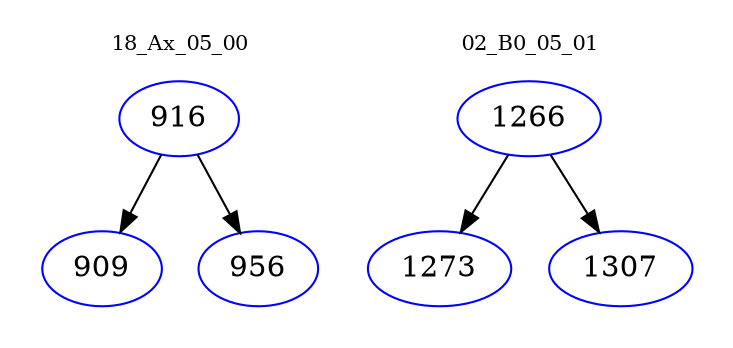 digraph{
subgraph cluster_0 {
color = white
label = "18_Ax_05_00";
fontsize=10;
T0_916 [label="916", color="blue"]
T0_916 -> T0_909 [color="black"]
T0_909 [label="909", color="blue"]
T0_916 -> T0_956 [color="black"]
T0_956 [label="956", color="blue"]
}
subgraph cluster_1 {
color = white
label = "02_B0_05_01";
fontsize=10;
T1_1266 [label="1266", color="blue"]
T1_1266 -> T1_1273 [color="black"]
T1_1273 [label="1273", color="blue"]
T1_1266 -> T1_1307 [color="black"]
T1_1307 [label="1307", color="blue"]
}
}
